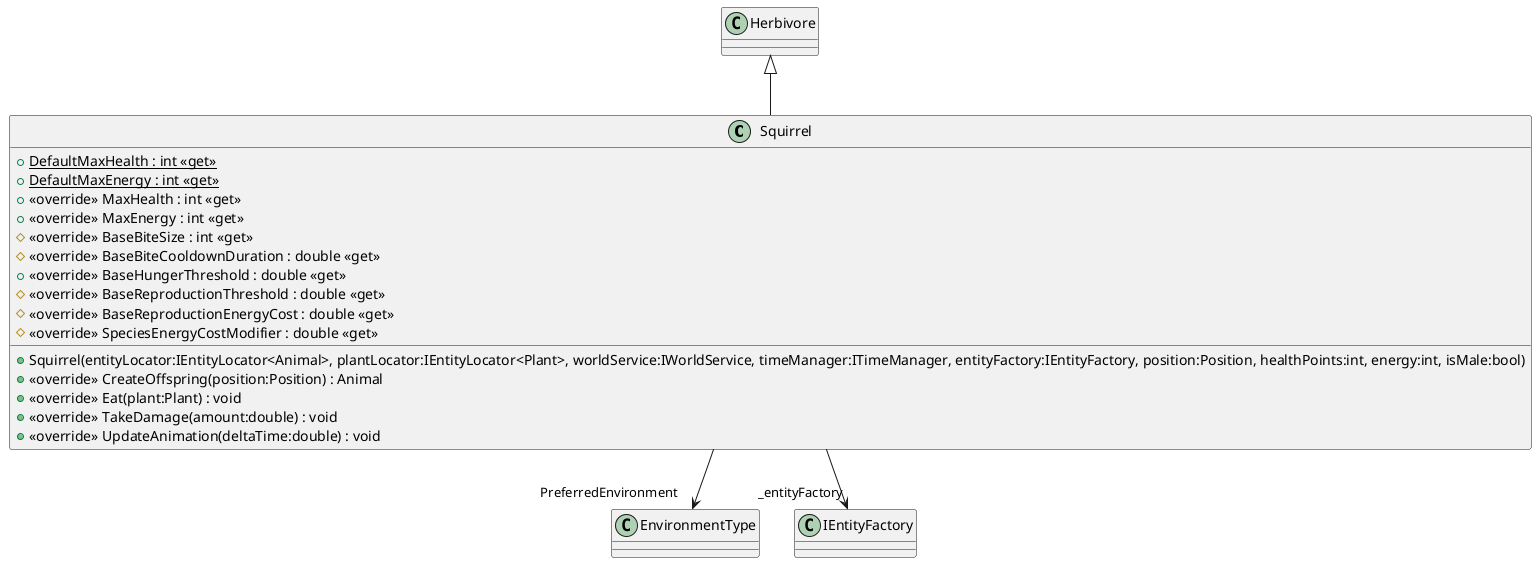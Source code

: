 @startuml
class Squirrel {
    + {static} DefaultMaxHealth : int <<get>>
    + {static} DefaultMaxEnergy : int <<get>>
    + <<override>> MaxHealth : int <<get>>
    + <<override>> MaxEnergy : int <<get>>
    # <<override>> BaseBiteSize : int <<get>>
    # <<override>> BaseBiteCooldownDuration : double <<get>>
    + <<override>> BaseHungerThreshold : double <<get>>
    # <<override>> BaseReproductionThreshold : double <<get>>
    # <<override>> BaseReproductionEnergyCost : double <<get>>
    # <<override>> SpeciesEnergyCostModifier : double <<get>>
    + Squirrel(entityLocator:IEntityLocator<Animal>, plantLocator:IEntityLocator<Plant>, worldService:IWorldService, timeManager:ITimeManager, entityFactory:IEntityFactory, position:Position, healthPoints:int, energy:int, isMale:bool)
    + <<override>> CreateOffspring(position:Position) : Animal
    + <<override>> Eat(plant:Plant) : void
    + <<override>> TakeDamage(amount:double) : void
    + <<override>> UpdateAnimation(deltaTime:double) : void
}
Herbivore <|-- Squirrel
Squirrel --> "PreferredEnvironment" EnvironmentType
Squirrel --> "_entityFactory" IEntityFactory
@enduml
